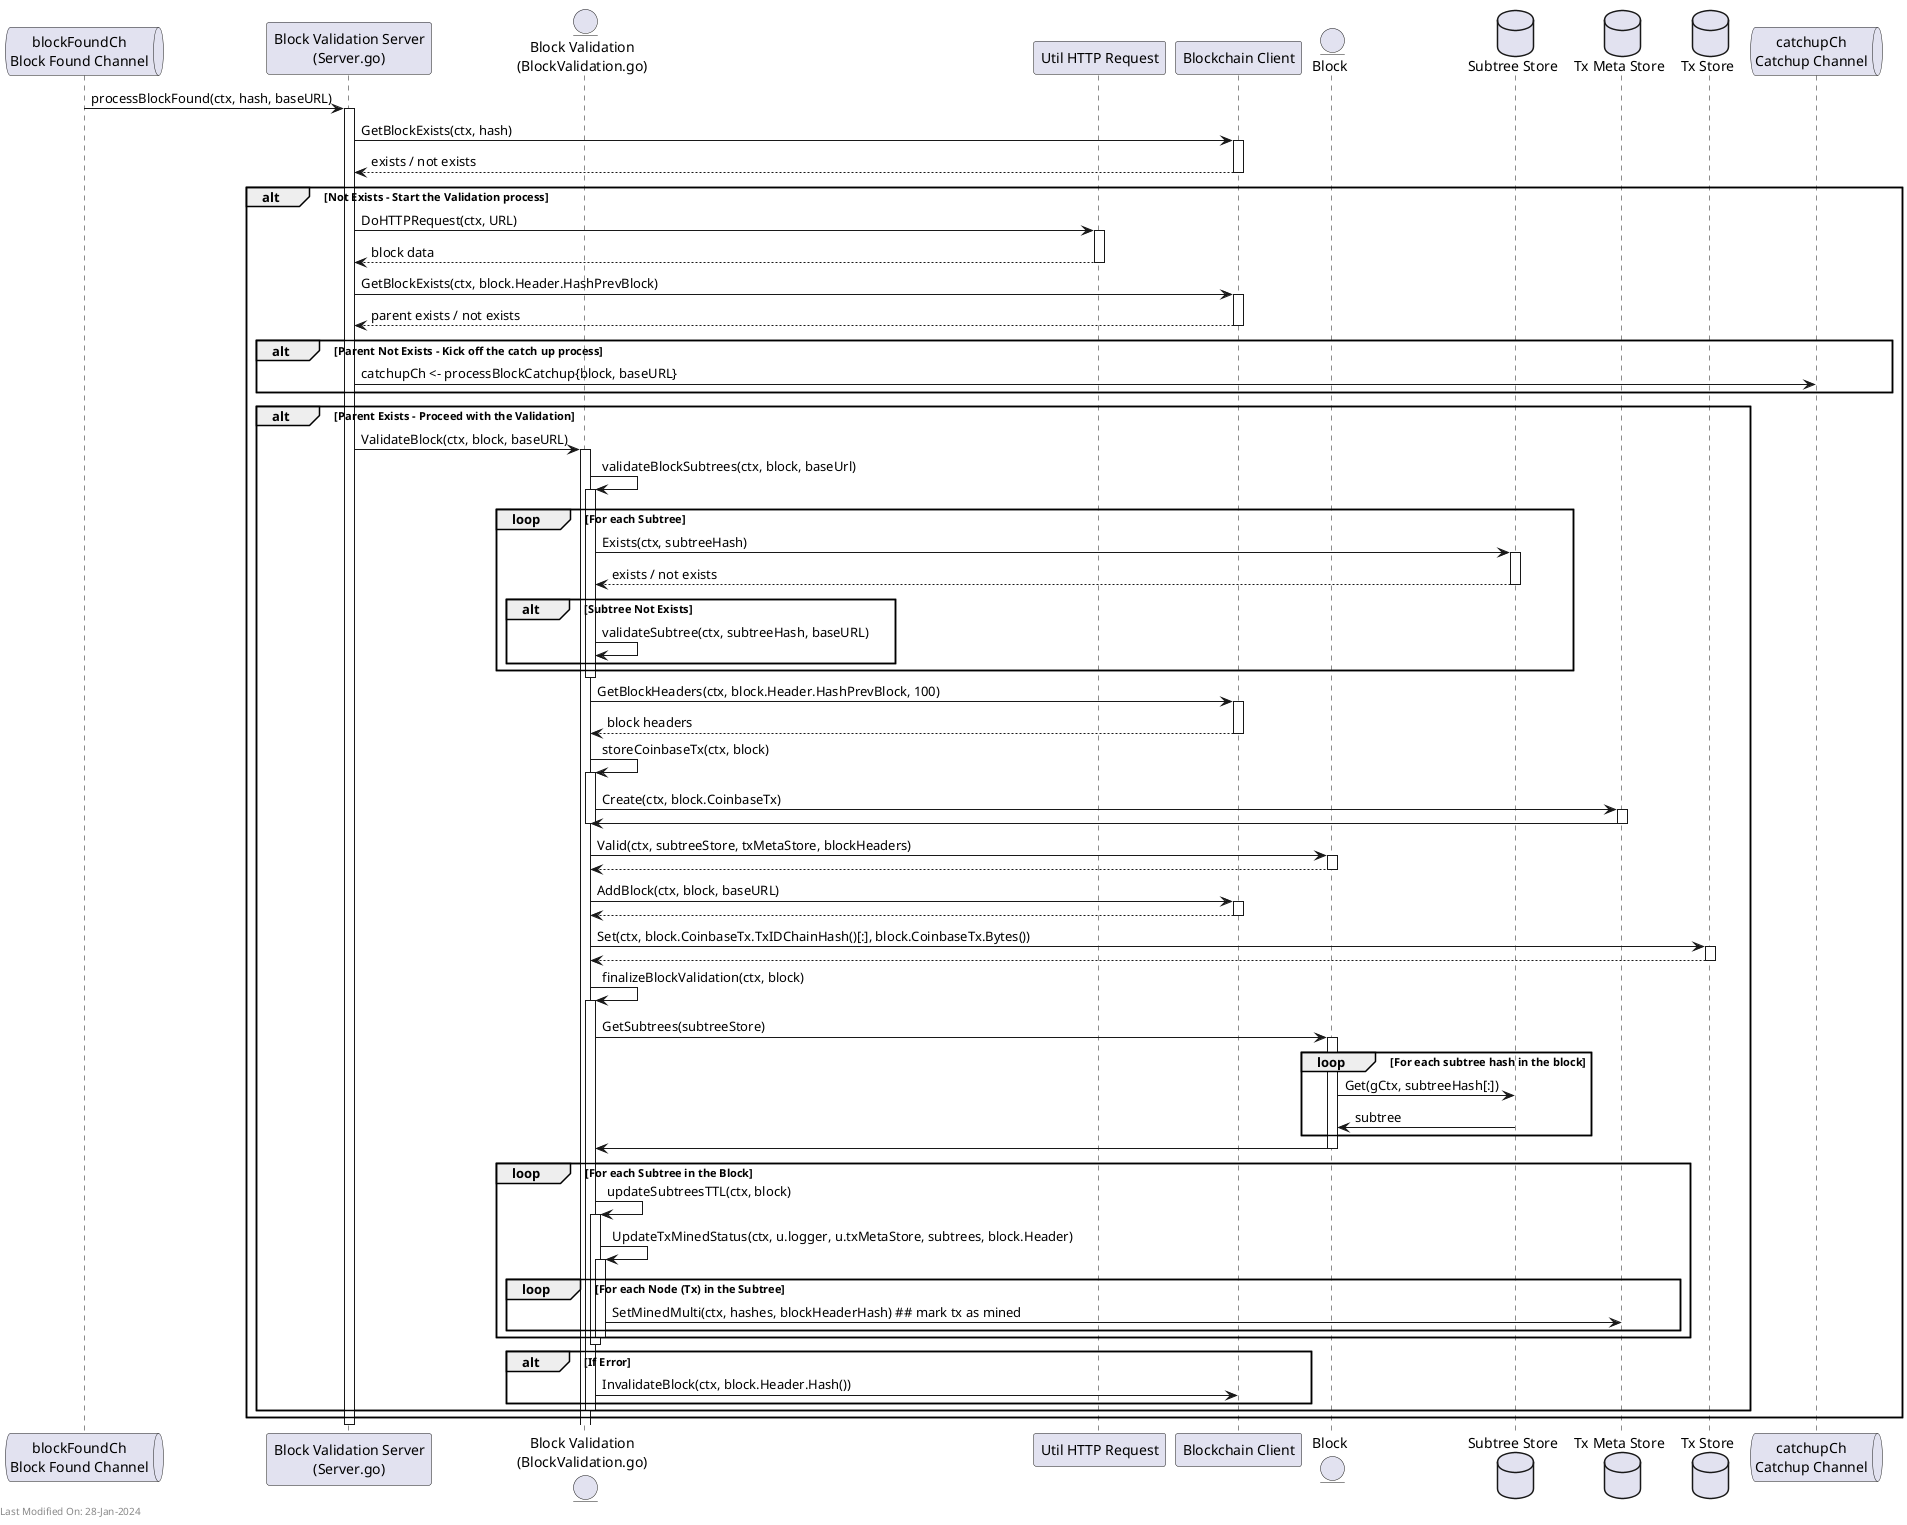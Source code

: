 @startuml
queue "blockFoundCh\nBlock Found Channel" as BFC
participant "Block Validation Server\n(Server.go)" as BVS
entity "Block Validation\n(BlockValidation.go)" as BVVB
participant "Util HTTP Request" as Util
participant "Blockchain Client" as BC
entity "Block" as Block
database "Subtree Store" as SubtreeStore
database "Tx Meta Store" as TxMetaStore
database "Tx Store" as TxStore
queue "catchupCh\nCatchup Channel" as CCC

BFC -> BVS: processBlockFound(ctx, hash, baseURL)
activate BVS

BVS -> BC: GetBlockExists(ctx, hash)
activate BC
BC --> BVS: exists / not exists
deactivate BC

alt Not Exists - Start the Validation process
    BVS -> Util: DoHTTPRequest(ctx, URL)
    activate Util
    Util --> BVS: block data
    deactivate Util

    BVS -> BC: GetBlockExists(ctx, block.Header.HashPrevBlock)
    activate BC
    BC --> BVS: parent exists / not exists
    deactivate BC

    alt Parent Not Exists - Kick off the catch up process
        BVS -> CCC: catchupCh <- processBlockCatchup{block, baseURL}
    end

    alt Parent Exists - Proceed with the Validation

    BVS -> BVVB: ValidateBlock(ctx, block, baseURL)
    activate BVVB
    BVVB -> BVVB: validateBlockSubtrees(ctx, block, baseUrl)
    activate BVVB

    loop For each Subtree
       BVVB -> SubtreeStore: Exists(ctx, subtreeHash)
       activate SubtreeStore
       SubtreeStore --> BVVB: exists / not exists
       deactivate SubtreeStore

        alt Subtree Not Exists
           BVVB -> BVVB: validateSubtree(ctx, subtreeHash, baseURL)
        end
    end

    deactivate BVVB

    BVVB -> BC: GetBlockHeaders(ctx, block.Header.HashPrevBlock, 100)
    activate BC
    BC --> BVVB: block headers
    deactivate BC

    BVVB -> BVVB: storeCoinbaseTx(ctx, block)
    activate BVVB
    BVVB -> TxMetaStore: Create(ctx, block.CoinbaseTx)
    activate TxMetaStore
    TxMetaStore -> BVVB
    deactivate TxMetaStore
    deactivate BVVB


    BVVB -> Block: Valid(ctx, subtreeStore, txMetaStore, blockHeaders)
    activate Block
    Block --> BVVB
    deactivate Block


    BVVB -> BC: AddBlock(ctx, block, baseURL)
    activate BC
    BC --> BVVB
    deactivate BC

    BVVB -> TxStore: Set(ctx, block.CoinbaseTx.TxIDChainHash()[:], block.CoinbaseTx.Bytes())
    activate TxStore
    TxStore --> BVVB
    deactivate TxStore



    BVVB -> BVVB: finalizeBlockValidation(ctx, block)
    activate BVVB
    BVVB -> Block: GetSubtrees(subtreeStore)
    activate Block
    loop For each subtree hash in the block
        Block -> SubtreeStore: Get(gCtx, subtreeHash[:])
        SubtreeStore -> Block: subtree
    end
    Block -> BVVB
    deactivate Block
    loop For each Subtree in the Block
       BVVB -> BVVB: updateSubtreesTTL(ctx, block)
       activate BVVB
       BVVB -> BVVB: UpdateTxMinedStatus(ctx, u.logger, u.txMetaStore, subtrees, block.Header)
       activate BVVB
       loop For each Node (Tx) in the Subtree
          BVVB  -> TxMetaStore: SetMinedMulti(ctx, hashes, blockHeaderHash) ## mark tx as mined
       end

       deactivate BVVB
    end
    deactivate BVVB
    alt If Error
    BVVB  -> BC: InvalidateBlock(ctx, block.Header.Hash())
    end
    deactivate BVVB
    end

end

deactivate BVS

left footer Last Modified On: 28-Jan-2024

@enduml
